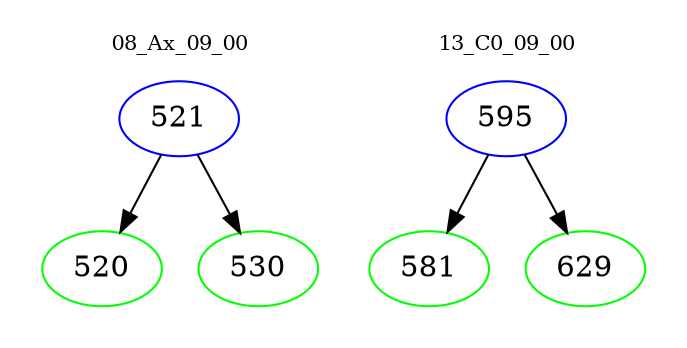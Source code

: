 digraph{
subgraph cluster_0 {
color = white
label = "08_Ax_09_00";
fontsize=10;
T0_521 [label="521", color="blue"]
T0_521 -> T0_520 [color="black"]
T0_520 [label="520", color="green"]
T0_521 -> T0_530 [color="black"]
T0_530 [label="530", color="green"]
}
subgraph cluster_1 {
color = white
label = "13_C0_09_00";
fontsize=10;
T1_595 [label="595", color="blue"]
T1_595 -> T1_581 [color="black"]
T1_581 [label="581", color="green"]
T1_595 -> T1_629 [color="black"]
T1_629 [label="629", color="green"]
}
}
